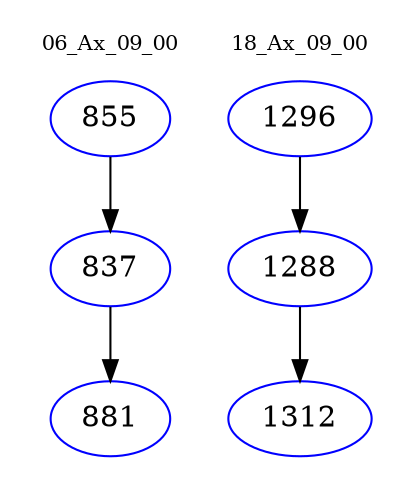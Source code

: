 digraph{
subgraph cluster_0 {
color = white
label = "06_Ax_09_00";
fontsize=10;
T0_855 [label="855", color="blue"]
T0_855 -> T0_837 [color="black"]
T0_837 [label="837", color="blue"]
T0_837 -> T0_881 [color="black"]
T0_881 [label="881", color="blue"]
}
subgraph cluster_1 {
color = white
label = "18_Ax_09_00";
fontsize=10;
T1_1296 [label="1296", color="blue"]
T1_1296 -> T1_1288 [color="black"]
T1_1288 [label="1288", color="blue"]
T1_1288 -> T1_1312 [color="black"]
T1_1312 [label="1312", color="blue"]
}
}
